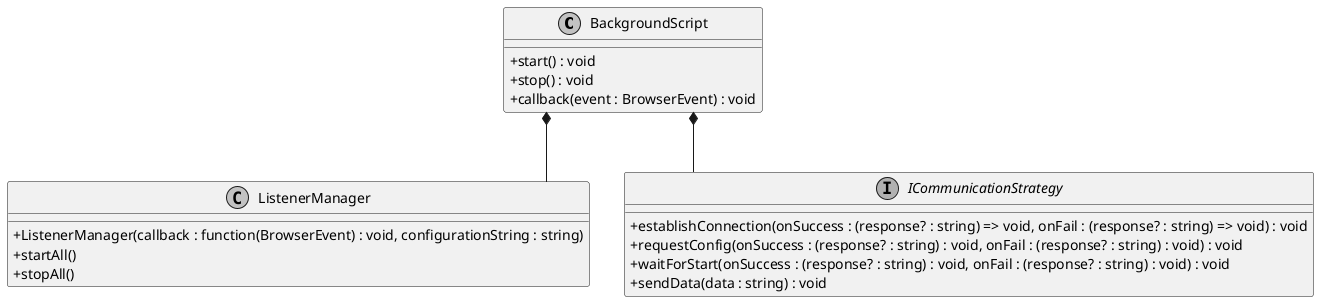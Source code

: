 @startuml
skinparam linetype ortho
skinparam monochrome true
skinparam classAttributeIconSize 0
'scale max 500*1000
'left to right direction
class BackgroundScript {
    + start() : void
    + stop() : void
    + callback(event : BrowserEvent) : void
}

class ListenerManager {
    + ListenerManager(callback : function(BrowserEvent) : void, configurationString : string)
    + startAll()
    + stopAll()
}
interface ICommunicationStrategy {
    + establishConnection(onSuccess : (response? : string) => void, onFail : (response? : string) => void) : void
    + requestConfig(onSuccess : (response? : string) : void, onFail : (response? : string) : void) : void
    + waitForStart(onSuccess : (response? : string) : void, onFail : (response? : string) : void) : void
    + sendData(data : string) : void
}

BackgroundScript *-- ListenerManager
BackgroundScript *-- ICommunicationStrategy
@enduml
